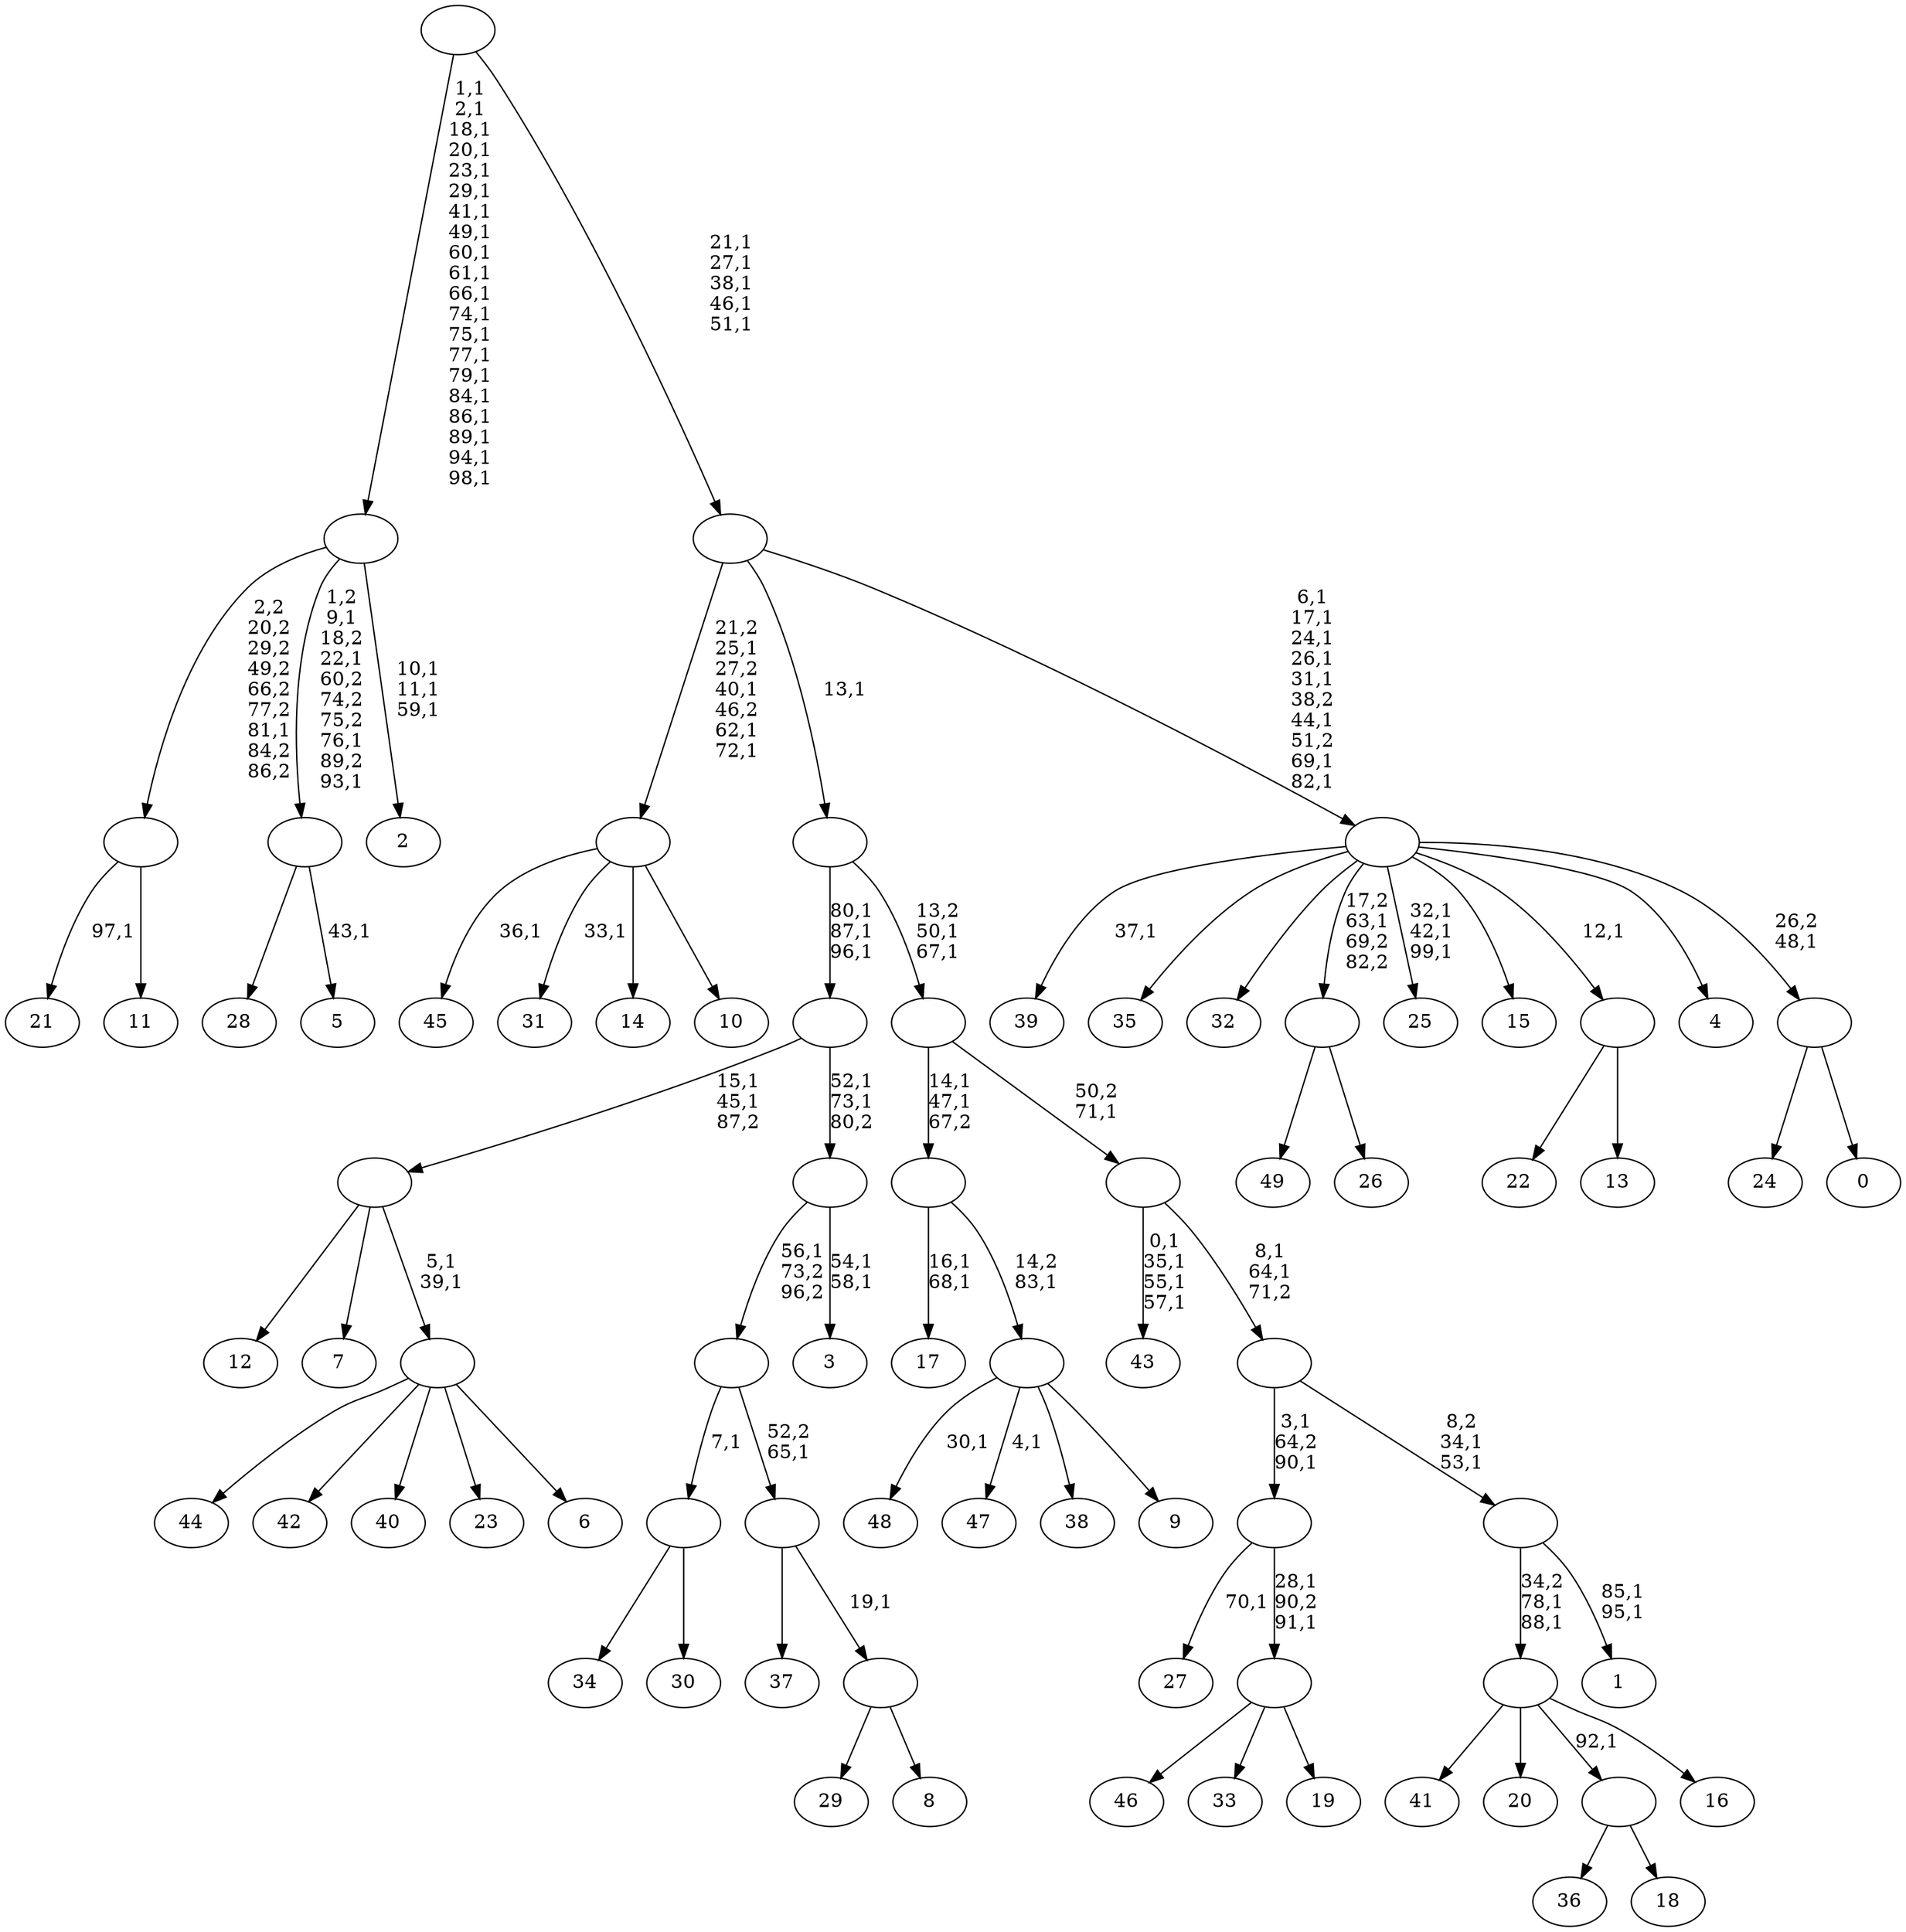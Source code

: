 digraph T {
	150 [label="49"]
	149 [label="48"]
	147 [label="47"]
	145 [label="46"]
	144 [label="45"]
	142 [label="44"]
	141 [label="43"]
	136 [label="42"]
	135 [label="41"]
	134 [label="40"]
	133 [label="39"]
	131 [label="38"]
	130 [label="37"]
	129 [label="36"]
	128 [label="35"]
	127 [label="34"]
	126 [label="33"]
	125 [label="32"]
	124 [label="31"]
	122 [label="30"]
	121 [label=""]
	120 [label="29"]
	119 [label="28"]
	118 [label="27"]
	116 [label="26"]
	115 [label=""]
	114 [label="25"]
	110 [label="24"]
	109 [label="23"]
	108 [label="22"]
	107 [label="21"]
	105 [label="20"]
	104 [label="19"]
	103 [label=""]
	101 [label=""]
	99 [label="18"]
	98 [label=""]
	97 [label="17"]
	94 [label="16"]
	93 [label=""]
	91 [label="15"]
	90 [label="14"]
	89 [label="13"]
	88 [label=""]
	87 [label="12"]
	86 [label="11"]
	85 [label=""]
	84 [label="10"]
	83 [label=""]
	79 [label="9"]
	78 [label=""]
	77 [label=""]
	75 [label="8"]
	74 [label=""]
	73 [label=""]
	72 [label=""]
	71 [label="7"]
	70 [label="6"]
	69 [label=""]
	67 [label=""]
	65 [label="5"]
	63 [label=""]
	59 [label="4"]
	58 [label="3"]
	55 [label=""]
	53 [label=""]
	50 [label="2"]
	46 [label=""]
	26 [label="1"]
	23 [label=""]
	21 [label=""]
	19 [label=""]
	18 [label=""]
	16 [label=""]
	15 [label="0"]
	14 [label=""]
	13 [label=""]
	5 [label=""]
	0 [label=""]
	121 -> 127 [label=""]
	121 -> 122 [label=""]
	115 -> 150 [label=""]
	115 -> 116 [label=""]
	103 -> 145 [label=""]
	103 -> 126 [label=""]
	103 -> 104 [label=""]
	101 -> 103 [label="28,1\n90,2\n91,1"]
	101 -> 118 [label="70,1"]
	98 -> 129 [label=""]
	98 -> 99 [label=""]
	93 -> 135 [label=""]
	93 -> 105 [label=""]
	93 -> 98 [label="92,1"]
	93 -> 94 [label=""]
	88 -> 108 [label=""]
	88 -> 89 [label=""]
	85 -> 107 [label="97,1"]
	85 -> 86 [label=""]
	83 -> 124 [label="33,1"]
	83 -> 144 [label="36,1"]
	83 -> 90 [label=""]
	83 -> 84 [label=""]
	78 -> 147 [label="4,1"]
	78 -> 149 [label="30,1"]
	78 -> 131 [label=""]
	78 -> 79 [label=""]
	77 -> 97 [label="16,1\n68,1"]
	77 -> 78 [label="14,2\n83,1"]
	74 -> 120 [label=""]
	74 -> 75 [label=""]
	73 -> 130 [label=""]
	73 -> 74 [label="19,1"]
	72 -> 121 [label="7,1"]
	72 -> 73 [label="52,2\n65,1"]
	69 -> 142 [label=""]
	69 -> 136 [label=""]
	69 -> 134 [label=""]
	69 -> 109 [label=""]
	69 -> 70 [label=""]
	67 -> 69 [label="5,1\n39,1"]
	67 -> 87 [label=""]
	67 -> 71 [label=""]
	63 -> 65 [label="43,1"]
	63 -> 119 [label=""]
	55 -> 58 [label="54,1\n58,1"]
	55 -> 72 [label="56,1\n73,2\n96,2"]
	53 -> 55 [label="52,1\n73,1\n80,2"]
	53 -> 67 [label="15,1\n45,1\n87,2"]
	46 -> 50 [label="10,1\n11,1\n59,1"]
	46 -> 63 [label="1,2\n9,1\n18,2\n22,1\n60,2\n74,2\n75,2\n76,1\n89,2\n93,1"]
	46 -> 85 [label="2,2\n20,2\n29,2\n49,2\n66,2\n77,2\n81,1\n84,2\n86,2"]
	23 -> 26 [label="85,1\n95,1"]
	23 -> 93 [label="34,2\n78,1\n88,1"]
	21 -> 23 [label="8,2\n34,1\n53,1"]
	21 -> 101 [label="3,1\n64,2\n90,1"]
	19 -> 21 [label="8,1\n64,1\n71,2"]
	19 -> 141 [label="0,1\n35,1\n55,1\n57,1"]
	18 -> 77 [label="14,1\n47,1\n67,2"]
	18 -> 19 [label="50,2\n71,1"]
	16 -> 18 [label="13,2\n50,1\n67,1"]
	16 -> 53 [label="80,1\n87,1\n96,1"]
	14 -> 110 [label=""]
	14 -> 15 [label=""]
	13 -> 114 [label="32,1\n42,1\n99,1"]
	13 -> 133 [label="37,1"]
	13 -> 128 [label=""]
	13 -> 125 [label=""]
	13 -> 115 [label="17,2\n63,1\n69,2\n82,2"]
	13 -> 91 [label=""]
	13 -> 88 [label="12,1"]
	13 -> 59 [label=""]
	13 -> 14 [label="26,2\n48,1"]
	5 -> 13 [label="6,1\n17,1\n24,1\n26,1\n31,1\n38,2\n44,1\n51,2\n69,1\n82,1"]
	5 -> 83 [label="21,2\n25,1\n27,2\n40,1\n46,2\n62,1\n72,1"]
	5 -> 16 [label="13,1"]
	0 -> 5 [label="21,1\n27,1\n38,1\n46,1\n51,1"]
	0 -> 46 [label="1,1\n2,1\n18,1\n20,1\n23,1\n29,1\n41,1\n49,1\n60,1\n61,1\n66,1\n74,1\n75,1\n77,1\n79,1\n84,1\n86,1\n89,1\n94,1\n98,1"]
}
